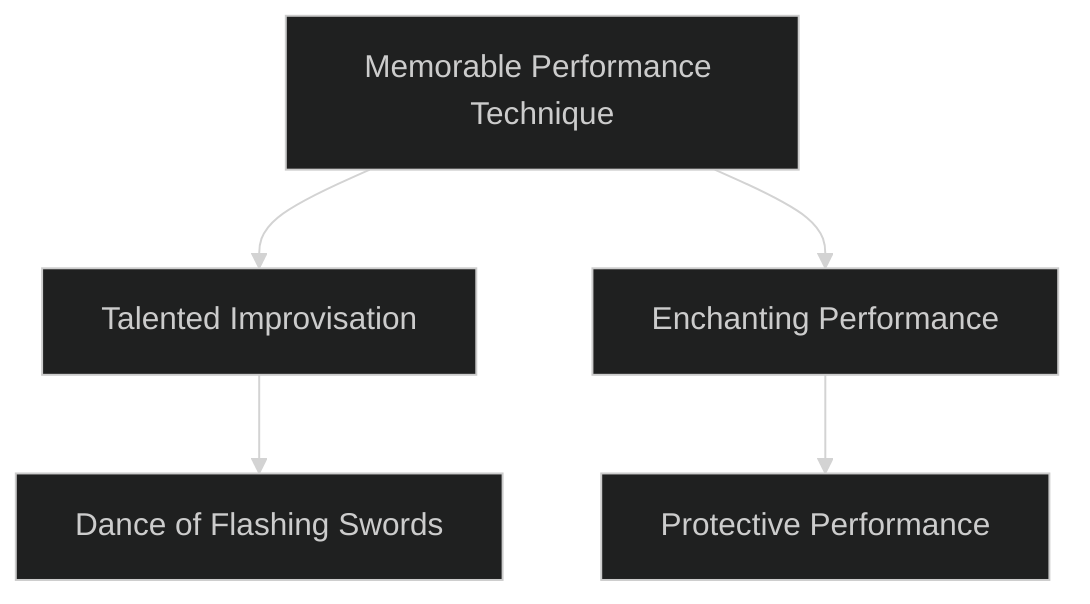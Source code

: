 ---
config:
  theme: dark
---
flowchart TD

    memorable_performance_technique[Memorable Performance Technique]
    click memorable_performance_technique callback "
        Memorable Performance Technique<br>
        <br>
        Cost: 1 mote per two dice<br>
        Duration: Instant<br>
        Type: Supplemental<br>
        Minimum Performance: 2<br>
        Minimum Essence: 1<br>
        Prerequisite Charms: None<br>
        <br>
        The Exalt can call upon her own Essence to draw
        truly outstanding performances from within. Whether
        the performance is music, theater or another performing
        art, the character enhances her talent with this
        Charm. The character can add two dice to her Performance
        dice pool for every mote of Essence spent. She
        can no more than double her Performance Ability with
        this Charm, and if she wishes to add just a single die (for
        example, if she has an odd Performance score) she must
        spend a full mote to get it.
        "

    talented_improvisation[Talented Improvisation]
    memorable_performance_technique --> talented_improvisation
    click talented_improvisation callback "
        Talented Improvisation<br>
        <br>
        Cost: 2 motes<br>
        Duration: Instant<br>
        Type: Reflexive<br>
        Minimum Performance: 3<br>
        Minimum Essence: 2<br>
        Prerequisite Charms: Memorable Performance Technique<br>
        <br>
        The character with Talented Improvisation can catch
        herself in a misstep in any performance and work her way out
        of it. Whether turning a bad note into an unexpected chord
        or moving from a forgotten line into an unforgettable soliloquy,
        the character is never in serious danger when performing
        onstage. If the player spends the necessary Essence immediately
        upon making a Performance roll, she can reroll it at
        once. This must be done before the Storyteller describes the
        general success or failure of her attempt. She must take the
        second result, no matter what it is. If this Charm is part of a
        Combo, the other Charms in the Combo must be paid for a
        second time when Talented Improvisation is used, but if they
        require dice rolls, those rolls cannot be remade.
        "

    dance_of_flashing_swords[Dance of Flashing Swords]
    talented_improvisation --> dance_of_flashing_swords
    click dance_of_flashing_swords callback "
        Dance of Flashing Swords<br>
        <br>
        Cost: 2 motes, 1 Willpower, + 1 mote per extra enemy<br>
        Duration: One scene<br>
        Type: Reflexive<br>
        Minimum Performance: 4<br>
        Minimum Essence: 2<br>
        Prerequisite Charms: Talented Improvisation<br>
        <br>
        Occasionally, a Dragon-Blooded warrior has no choice
        but to engage in combat in a crowded area or finds himself in
        another situation in which he does not want to be seen
        fighting: Perhaps an ally's mind has been subverted by an evil
        sorcerer, and the Exalt must subdue the ally without letting
        Political enemies know of his circle's internal strife. Regardless
        of the reason, this Charm lets a combatant hide his actions
        and those of a foe within what appears to be stage combat.
        Simply spend the necessary Essence to activate this Charm,
        and most observers will not realize that the ongoing battle is
        not for show alone, no matter how implausible the circumstances
        seem. If the Exalted faces many enemies simultaneously,
        he can extend this cover to include them so long as they are
        extras: He spends one additional mote per extra. He cannot
        extend such cover over a group of characters that are not
        extras, nor can he extend his cover to protect any allies of his
        that show up. This Charm will not fool characters with
        Essence higher than the character using the Charm.
        "

    enchanting_performance[Enchanting Performance]
    memorable_performance_technique --> enchanting_performance
    click enchanting_performance callback "
        Enchanting Performance<br>
        <br>
        Cost: 8 motes, 1 Willpower<br>
        Duration: Instant<br>
        Type: Simple<br>
        Minimum Performance: 4<br>
        Minimum Essence: 2<br>
        Prerequisite Charms: Memorable Performance Technique<br>
        <br>
        At this level of mastery, the Dragon-Blood's performances
        become so awe-inspiring, so staggeringly beautiful,
        that she can insinuate minor suggestions into audience
        members who behold them. If the suggestions violate individual
        audience members' Natures, then those viewers will
        not obey them; more generally, the suggestions must be the
        sorts of things that won't bring the audience to any real harm.
        They might find themselves more willing to travel to a
        particular part of town at a particular time or to buy their goods
        from a particular merchant or to trust a particular leader more
        than they would otherwise. Only one sort of performance can
        violate the rule against bringing audience members to obvious
        harm, and that is a performance designed to incite a riot.
        Perhaps obviously, this is just as dangerous to the Exalt as it is
        to the audience members and should not be attempted lightly.
        The player must spend the necessary Essence and
        Willpower to enact this Charm, and she must also roll
        Charisma + Performance. With a basic success, the character
        can instill a simple suggestion into a small crowd; the
        group will remember where they got the idea. For each
        additional success, the crowd can be somewhat larger:
        Three successes implies a crowd of hundreds and five a
        crowd of thousands. Additionally, if the character sacrifices
        one success, the crowd will not remember where they
        received the suggestion that spurred their mass activity.
        "

    protective_performance[Protective Performance]
    enchanting_performance --> protective_performance
    click protective_performance callback "
        Protective Performance<br>
        <br>
        Cost: 8 motes<br>
        Duration: Until performance ends<br>
        Type: Simple<br>
        Minimum Performance: 5<br>
        Minimum Essence: 3<br>
        Prerequisite Charms: Enchanting Performance<br>
        <br>
        This performance lends a bit of defensive magic to an
        entire crowd of viewers. This magic can be used to protect
        the crowd from hostile or mind-affecting sorcery or from
        impersonal ranged attacks such as volleyed arrow fire. The
        Charm provides no protection against hand-to-hand attacks.
        To activate the Charm, the character must spend
        the necessary Essence. All those watching the performance
        in question receive the following benefits so long as
        the performance continues:<br>
        • Treat their Essences as being one higher than it is
        for the purposes of withstanding mind-affecting powers.<br>
        • Add two additional soak, both lethal and bashing,
        against ranged attacks.
        "